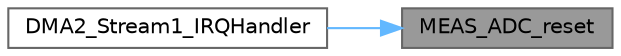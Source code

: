 digraph "MEAS_ADC_reset"
{
 // LATEX_PDF_SIZE
  bgcolor="transparent";
  edge [fontname=Helvetica,fontsize=10,labelfontname=Helvetica,labelfontsize=10];
  node [fontname=Helvetica,fontsize=10,shape=box,height=0.2,width=0.4];
  rankdir="RL";
  Node1 [id="Node000001",label="MEAS_ADC_reset",height=0.2,width=0.4,color="gray40", fillcolor="grey60", style="filled", fontcolor="black",tooltip="Resets the ADCs and the timer."];
  Node1 -> Node2 [id="edge1_Node000001_Node000002",dir="back",color="steelblue1",style="solid",tooltip=" "];
  Node2 [id="Node000002",label="DMA2_Stream1_IRQHandler",height=0.2,width=0.4,color="grey40", fillcolor="white", style="filled",URL="$measuring_8c.html#adab6f3e22e90bd5b1ceebb98022abdf2",tooltip="Interrupt handler for DMA2 Stream1."];
}
